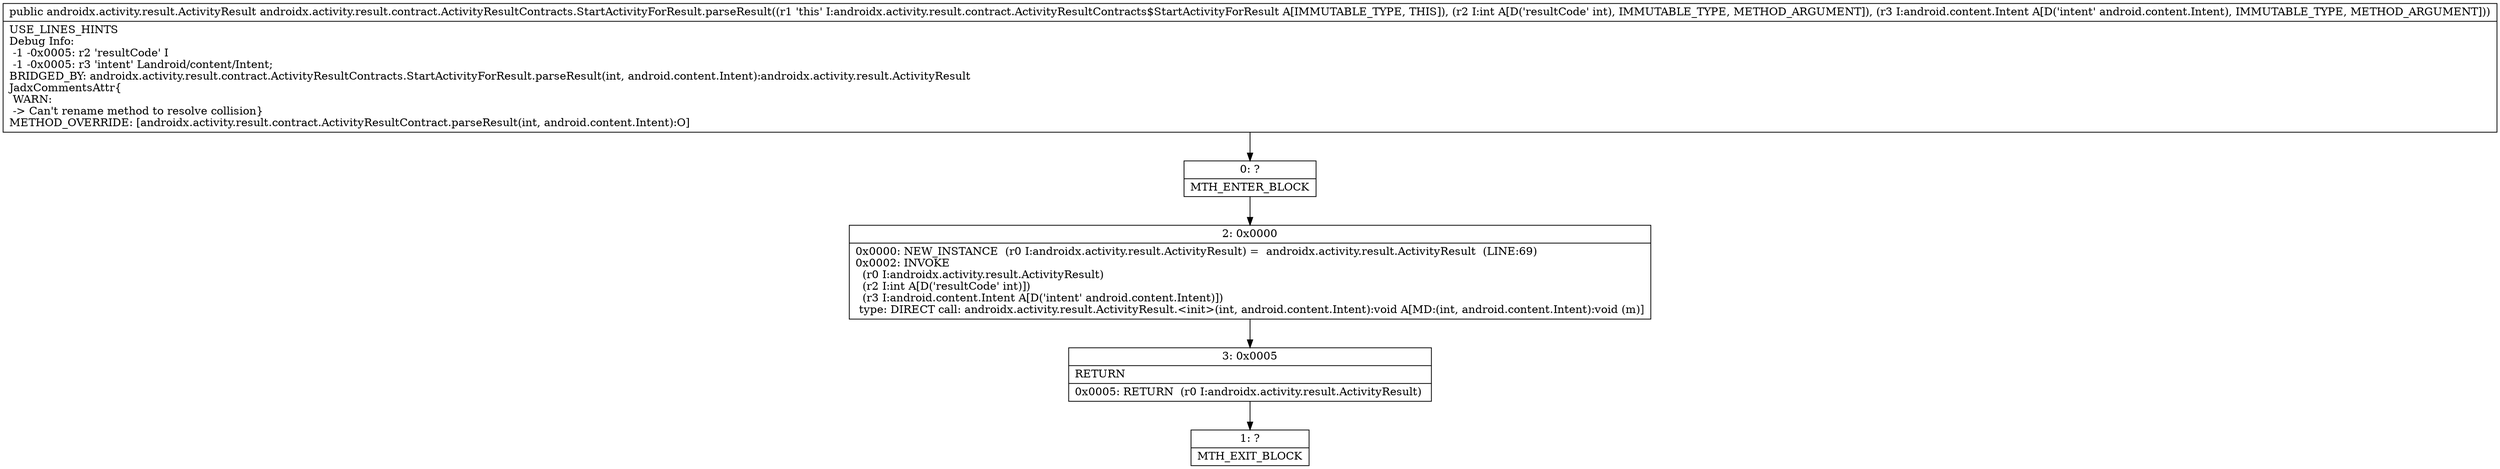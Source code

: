 digraph "CFG forandroidx.activity.result.contract.ActivityResultContracts.StartActivityForResult.parseResult(ILandroid\/content\/Intent;)Landroidx\/activity\/result\/ActivityResult;" {
Node_0 [shape=record,label="{0\:\ ?|MTH_ENTER_BLOCK\l}"];
Node_2 [shape=record,label="{2\:\ 0x0000|0x0000: NEW_INSTANCE  (r0 I:androidx.activity.result.ActivityResult) =  androidx.activity.result.ActivityResult  (LINE:69)\l0x0002: INVOKE  \l  (r0 I:androidx.activity.result.ActivityResult)\l  (r2 I:int A[D('resultCode' int)])\l  (r3 I:android.content.Intent A[D('intent' android.content.Intent)])\l type: DIRECT call: androidx.activity.result.ActivityResult.\<init\>(int, android.content.Intent):void A[MD:(int, android.content.Intent):void (m)]\l}"];
Node_3 [shape=record,label="{3\:\ 0x0005|RETURN\l|0x0005: RETURN  (r0 I:androidx.activity.result.ActivityResult) \l}"];
Node_1 [shape=record,label="{1\:\ ?|MTH_EXIT_BLOCK\l}"];
MethodNode[shape=record,label="{public androidx.activity.result.ActivityResult androidx.activity.result.contract.ActivityResultContracts.StartActivityForResult.parseResult((r1 'this' I:androidx.activity.result.contract.ActivityResultContracts$StartActivityForResult A[IMMUTABLE_TYPE, THIS]), (r2 I:int A[D('resultCode' int), IMMUTABLE_TYPE, METHOD_ARGUMENT]), (r3 I:android.content.Intent A[D('intent' android.content.Intent), IMMUTABLE_TYPE, METHOD_ARGUMENT]))  | USE_LINES_HINTS\lDebug Info:\l  \-1 \-0x0005: r2 'resultCode' I\l  \-1 \-0x0005: r3 'intent' Landroid\/content\/Intent;\lBRIDGED_BY: androidx.activity.result.contract.ActivityResultContracts.StartActivityForResult.parseResult(int, android.content.Intent):androidx.activity.result.ActivityResult\lJadxCommentsAttr\{\l WARN: \l \-\> Can't rename method to resolve collision\}\lMETHOD_OVERRIDE: [androidx.activity.result.contract.ActivityResultContract.parseResult(int, android.content.Intent):O]\l}"];
MethodNode -> Node_0;Node_0 -> Node_2;
Node_2 -> Node_3;
Node_3 -> Node_1;
}

